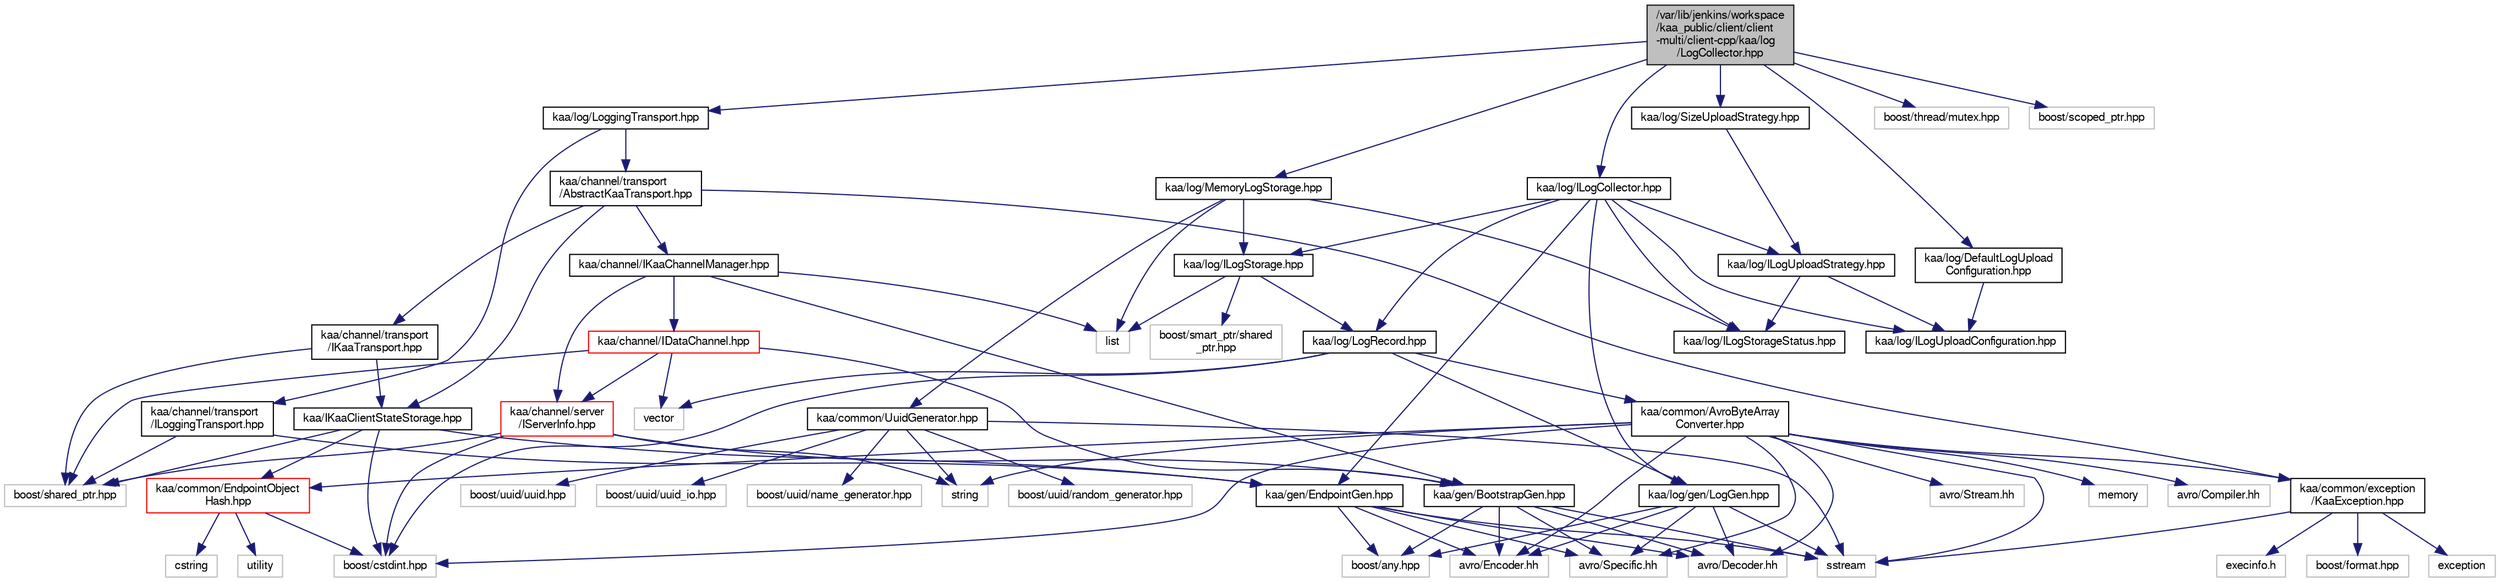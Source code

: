 digraph "/var/lib/jenkins/workspace/kaa_public/client/client-multi/client-cpp/kaa/log/LogCollector.hpp"
{
  bgcolor="transparent";
  edge [fontname="FreeSans",fontsize="10",labelfontname="FreeSans",labelfontsize="10"];
  node [fontname="FreeSans",fontsize="10",shape=record];
  Node1 [label="/var/lib/jenkins/workspace\l/kaa_public/client/client\l-multi/client-cpp/kaa/log\l/LogCollector.hpp",height=0.2,width=0.4,color="black", fillcolor="grey75", style="filled" fontcolor="black"];
  Node1 -> Node2 [color="midnightblue",fontsize="10",style="solid",fontname="FreeSans"];
  Node2 [label="kaa/log/ILogCollector.hpp",height=0.2,width=0.4,color="black",URL="$ILogCollector_8hpp.html"];
  Node2 -> Node3 [color="midnightblue",fontsize="10",style="solid",fontname="FreeSans"];
  Node3 [label="kaa/log/LogRecord.hpp",height=0.2,width=0.4,color="black",URL="$LogRecord_8hpp.html"];
  Node3 -> Node4 [color="midnightblue",fontsize="10",style="solid",fontname="FreeSans"];
  Node4 [label="vector",height=0.2,width=0.4,color="grey75"];
  Node3 -> Node5 [color="midnightblue",fontsize="10",style="solid",fontname="FreeSans"];
  Node5 [label="boost/cstdint.hpp",height=0.2,width=0.4,color="grey75"];
  Node3 -> Node6 [color="midnightblue",fontsize="10",style="solid",fontname="FreeSans"];
  Node6 [label="kaa/common/AvroByteArray\lConverter.hpp",height=0.2,width=0.4,color="black",URL="$AvroByteArrayConverter_8hpp.html"];
  Node6 -> Node7 [color="midnightblue",fontsize="10",style="solid",fontname="FreeSans"];
  Node7 [label="string",height=0.2,width=0.4,color="grey75"];
  Node6 -> Node8 [color="midnightblue",fontsize="10",style="solid",fontname="FreeSans"];
  Node8 [label="memory",height=0.2,width=0.4,color="grey75"];
  Node6 -> Node9 [color="midnightblue",fontsize="10",style="solid",fontname="FreeSans"];
  Node9 [label="sstream",height=0.2,width=0.4,color="grey75"];
  Node6 -> Node10 [color="midnightblue",fontsize="10",style="solid",fontname="FreeSans"];
  Node10 [label="avro/Compiler.hh",height=0.2,width=0.4,color="grey75"];
  Node6 -> Node11 [color="midnightblue",fontsize="10",style="solid",fontname="FreeSans"];
  Node11 [label="avro/Specific.hh",height=0.2,width=0.4,color="grey75"];
  Node6 -> Node12 [color="midnightblue",fontsize="10",style="solid",fontname="FreeSans"];
  Node12 [label="avro/Stream.hh",height=0.2,width=0.4,color="grey75"];
  Node6 -> Node13 [color="midnightblue",fontsize="10",style="solid",fontname="FreeSans"];
  Node13 [label="avro/Encoder.hh",height=0.2,width=0.4,color="grey75"];
  Node6 -> Node14 [color="midnightblue",fontsize="10",style="solid",fontname="FreeSans"];
  Node14 [label="avro/Decoder.hh",height=0.2,width=0.4,color="grey75"];
  Node6 -> Node5 [color="midnightblue",fontsize="10",style="solid",fontname="FreeSans"];
  Node6 -> Node15 [color="midnightblue",fontsize="10",style="solid",fontname="FreeSans"];
  Node15 [label="kaa/common/EndpointObject\lHash.hpp",height=0.2,width=0.4,color="red",URL="$EndpointObjectHash_8hpp.html"];
  Node15 -> Node16 [color="midnightblue",fontsize="10",style="solid",fontname="FreeSans"];
  Node16 [label="utility",height=0.2,width=0.4,color="grey75"];
  Node15 -> Node17 [color="midnightblue",fontsize="10",style="solid",fontname="FreeSans"];
  Node17 [label="cstring",height=0.2,width=0.4,color="grey75"];
  Node15 -> Node5 [color="midnightblue",fontsize="10",style="solid",fontname="FreeSans"];
  Node6 -> Node18 [color="midnightblue",fontsize="10",style="solid",fontname="FreeSans"];
  Node18 [label="kaa/common/exception\l/KaaException.hpp",height=0.2,width=0.4,color="black",URL="$KaaException_8hpp.html"];
  Node18 -> Node19 [color="midnightblue",fontsize="10",style="solid",fontname="FreeSans"];
  Node19 [label="boost/format.hpp",height=0.2,width=0.4,color="grey75"];
  Node18 -> Node20 [color="midnightblue",fontsize="10",style="solid",fontname="FreeSans"];
  Node20 [label="exception",height=0.2,width=0.4,color="grey75"];
  Node18 -> Node9 [color="midnightblue",fontsize="10",style="solid",fontname="FreeSans"];
  Node18 -> Node21 [color="midnightblue",fontsize="10",style="solid",fontname="FreeSans"];
  Node21 [label="execinfo.h",height=0.2,width=0.4,color="grey75"];
  Node3 -> Node22 [color="midnightblue",fontsize="10",style="solid",fontname="FreeSans"];
  Node22 [label="kaa/log/gen/LogGen.hpp",height=0.2,width=0.4,color="black",URL="$LogGen_8hpp.html"];
  Node22 -> Node9 [color="midnightblue",fontsize="10",style="solid",fontname="FreeSans"];
  Node22 -> Node23 [color="midnightblue",fontsize="10",style="solid",fontname="FreeSans"];
  Node23 [label="boost/any.hpp",height=0.2,width=0.4,color="grey75"];
  Node22 -> Node11 [color="midnightblue",fontsize="10",style="solid",fontname="FreeSans"];
  Node22 -> Node13 [color="midnightblue",fontsize="10",style="solid",fontname="FreeSans"];
  Node22 -> Node14 [color="midnightblue",fontsize="10",style="solid",fontname="FreeSans"];
  Node2 -> Node24 [color="midnightblue",fontsize="10",style="solid",fontname="FreeSans"];
  Node24 [label="kaa/log/ILogStorage.hpp",height=0.2,width=0.4,color="black",URL="$ILogStorage_8hpp.html"];
  Node24 -> Node3 [color="midnightblue",fontsize="10",style="solid",fontname="FreeSans"];
  Node24 -> Node25 [color="midnightblue",fontsize="10",style="solid",fontname="FreeSans"];
  Node25 [label="list",height=0.2,width=0.4,color="grey75"];
  Node24 -> Node26 [color="midnightblue",fontsize="10",style="solid",fontname="FreeSans"];
  Node26 [label="boost/smart_ptr/shared\l_ptr.hpp",height=0.2,width=0.4,color="grey75"];
  Node2 -> Node27 [color="midnightblue",fontsize="10",style="solid",fontname="FreeSans"];
  Node27 [label="kaa/log/ILogStorageStatus.hpp",height=0.2,width=0.4,color="black",URL="$ILogStorageStatus_8hpp.html"];
  Node2 -> Node28 [color="midnightblue",fontsize="10",style="solid",fontname="FreeSans"];
  Node28 [label="kaa/log/ILogUploadConfiguration.hpp",height=0.2,width=0.4,color="black",URL="$ILogUploadConfiguration_8hpp.html"];
  Node2 -> Node29 [color="midnightblue",fontsize="10",style="solid",fontname="FreeSans"];
  Node29 [label="kaa/log/ILogUploadStrategy.hpp",height=0.2,width=0.4,color="black",URL="$ILogUploadStrategy_8hpp.html"];
  Node29 -> Node28 [color="midnightblue",fontsize="10",style="solid",fontname="FreeSans"];
  Node29 -> Node27 [color="midnightblue",fontsize="10",style="solid",fontname="FreeSans"];
  Node2 -> Node30 [color="midnightblue",fontsize="10",style="solid",fontname="FreeSans"];
  Node30 [label="kaa/gen/EndpointGen.hpp",height=0.2,width=0.4,color="black",URL="$kaa_2gen_2EndpointGen_8hpp.html"];
  Node30 -> Node9 [color="midnightblue",fontsize="10",style="solid",fontname="FreeSans"];
  Node30 -> Node23 [color="midnightblue",fontsize="10",style="solid",fontname="FreeSans"];
  Node30 -> Node11 [color="midnightblue",fontsize="10",style="solid",fontname="FreeSans"];
  Node30 -> Node13 [color="midnightblue",fontsize="10",style="solid",fontname="FreeSans"];
  Node30 -> Node14 [color="midnightblue",fontsize="10",style="solid",fontname="FreeSans"];
  Node2 -> Node22 [color="midnightblue",fontsize="10",style="solid",fontname="FreeSans"];
  Node1 -> Node31 [color="midnightblue",fontsize="10",style="solid",fontname="FreeSans"];
  Node31 [label="boost/thread/mutex.hpp",height=0.2,width=0.4,color="grey75"];
  Node1 -> Node32 [color="midnightblue",fontsize="10",style="solid",fontname="FreeSans"];
  Node32 [label="boost/scoped_ptr.hpp",height=0.2,width=0.4,color="grey75"];
  Node1 -> Node33 [color="midnightblue",fontsize="10",style="solid",fontname="FreeSans"];
  Node33 [label="kaa/log/MemoryLogStorage.hpp",height=0.2,width=0.4,color="black",URL="$MemoryLogStorage_8hpp.html"];
  Node33 -> Node25 [color="midnightblue",fontsize="10",style="solid",fontname="FreeSans"];
  Node33 -> Node24 [color="midnightblue",fontsize="10",style="solid",fontname="FreeSans"];
  Node33 -> Node27 [color="midnightblue",fontsize="10",style="solid",fontname="FreeSans"];
  Node33 -> Node34 [color="midnightblue",fontsize="10",style="solid",fontname="FreeSans"];
  Node34 [label="kaa/common/UuidGenerator.hpp",height=0.2,width=0.4,color="black",URL="$UuidGenerator_8hpp.html"];
  Node34 -> Node7 [color="midnightblue",fontsize="10",style="solid",fontname="FreeSans"];
  Node34 -> Node9 [color="midnightblue",fontsize="10",style="solid",fontname="FreeSans"];
  Node34 -> Node35 [color="midnightblue",fontsize="10",style="solid",fontname="FreeSans"];
  Node35 [label="boost/uuid/uuid.hpp",height=0.2,width=0.4,color="grey75"];
  Node34 -> Node36 [color="midnightblue",fontsize="10",style="solid",fontname="FreeSans"];
  Node36 [label="boost/uuid/uuid_io.hpp",height=0.2,width=0.4,color="grey75"];
  Node34 -> Node37 [color="midnightblue",fontsize="10",style="solid",fontname="FreeSans"];
  Node37 [label="boost/uuid/name_generator.hpp",height=0.2,width=0.4,color="grey75"];
  Node34 -> Node38 [color="midnightblue",fontsize="10",style="solid",fontname="FreeSans"];
  Node38 [label="boost/uuid/random_generator.hpp",height=0.2,width=0.4,color="grey75"];
  Node1 -> Node39 [color="midnightblue",fontsize="10",style="solid",fontname="FreeSans"];
  Node39 [label="kaa/log/SizeUploadStrategy.hpp",height=0.2,width=0.4,color="black",URL="$SizeUploadStrategy_8hpp.html"];
  Node39 -> Node29 [color="midnightblue",fontsize="10",style="solid",fontname="FreeSans"];
  Node1 -> Node40 [color="midnightblue",fontsize="10",style="solid",fontname="FreeSans"];
  Node40 [label="kaa/log/DefaultLogUpload\lConfiguration.hpp",height=0.2,width=0.4,color="black",URL="$DefaultLogUploadConfiguration_8hpp.html"];
  Node40 -> Node28 [color="midnightblue",fontsize="10",style="solid",fontname="FreeSans"];
  Node1 -> Node41 [color="midnightblue",fontsize="10",style="solid",fontname="FreeSans"];
  Node41 [label="kaa/log/LoggingTransport.hpp",height=0.2,width=0.4,color="black",URL="$LoggingTransport_8hpp.html"];
  Node41 -> Node42 [color="midnightblue",fontsize="10",style="solid",fontname="FreeSans"];
  Node42 [label="kaa/channel/transport\l/AbstractKaaTransport.hpp",height=0.2,width=0.4,color="black",URL="$AbstractKaaTransport_8hpp.html"];
  Node42 -> Node43 [color="midnightblue",fontsize="10",style="solid",fontname="FreeSans"];
  Node43 [label="kaa/channel/transport\l/IKaaTransport.hpp",height=0.2,width=0.4,color="black",URL="$IKaaTransport_8hpp.html"];
  Node43 -> Node44 [color="midnightblue",fontsize="10",style="solid",fontname="FreeSans"];
  Node44 [label="kaa/IKaaClientStateStorage.hpp",height=0.2,width=0.4,color="black",URL="$IKaaClientStateStorage_8hpp.html"];
  Node44 -> Node5 [color="midnightblue",fontsize="10",style="solid",fontname="FreeSans"];
  Node44 -> Node45 [color="midnightblue",fontsize="10",style="solid",fontname="FreeSans"];
  Node45 [label="boost/shared_ptr.hpp",height=0.2,width=0.4,color="grey75"];
  Node44 -> Node30 [color="midnightblue",fontsize="10",style="solid",fontname="FreeSans"];
  Node44 -> Node15 [color="midnightblue",fontsize="10",style="solid",fontname="FreeSans"];
  Node43 -> Node45 [color="midnightblue",fontsize="10",style="solid",fontname="FreeSans"];
  Node42 -> Node46 [color="midnightblue",fontsize="10",style="solid",fontname="FreeSans"];
  Node46 [label="kaa/channel/IKaaChannelManager.hpp",height=0.2,width=0.4,color="black",URL="$IKaaChannelManager_8hpp.html"];
  Node46 -> Node25 [color="midnightblue",fontsize="10",style="solid",fontname="FreeSans"];
  Node46 -> Node47 [color="midnightblue",fontsize="10",style="solid",fontname="FreeSans"];
  Node47 [label="kaa/gen/BootstrapGen.hpp",height=0.2,width=0.4,color="black",URL="$BootstrapGen_8hpp.html"];
  Node47 -> Node9 [color="midnightblue",fontsize="10",style="solid",fontname="FreeSans"];
  Node47 -> Node23 [color="midnightblue",fontsize="10",style="solid",fontname="FreeSans"];
  Node47 -> Node11 [color="midnightblue",fontsize="10",style="solid",fontname="FreeSans"];
  Node47 -> Node13 [color="midnightblue",fontsize="10",style="solid",fontname="FreeSans"];
  Node47 -> Node14 [color="midnightblue",fontsize="10",style="solid",fontname="FreeSans"];
  Node46 -> Node48 [color="midnightblue",fontsize="10",style="solid",fontname="FreeSans"];
  Node48 [label="kaa/channel/IDataChannel.hpp",height=0.2,width=0.4,color="red",URL="$IDataChannel_8hpp.html"];
  Node48 -> Node45 [color="midnightblue",fontsize="10",style="solid",fontname="FreeSans"];
  Node48 -> Node4 [color="midnightblue",fontsize="10",style="solid",fontname="FreeSans"];
  Node48 -> Node47 [color="midnightblue",fontsize="10",style="solid",fontname="FreeSans"];
  Node48 -> Node49 [color="midnightblue",fontsize="10",style="solid",fontname="FreeSans"];
  Node49 [label="kaa/channel/server\l/IServerInfo.hpp",height=0.2,width=0.4,color="red",URL="$IServerInfo_8hpp.html"];
  Node49 -> Node7 [color="midnightblue",fontsize="10",style="solid",fontname="FreeSans"];
  Node49 -> Node5 [color="midnightblue",fontsize="10",style="solid",fontname="FreeSans"];
  Node49 -> Node45 [color="midnightblue",fontsize="10",style="solid",fontname="FreeSans"];
  Node49 -> Node47 [color="midnightblue",fontsize="10",style="solid",fontname="FreeSans"];
  Node46 -> Node49 [color="midnightblue",fontsize="10",style="solid",fontname="FreeSans"];
  Node42 -> Node18 [color="midnightblue",fontsize="10",style="solid",fontname="FreeSans"];
  Node42 -> Node44 [color="midnightblue",fontsize="10",style="solid",fontname="FreeSans"];
  Node41 -> Node50 [color="midnightblue",fontsize="10",style="solid",fontname="FreeSans"];
  Node50 [label="kaa/channel/transport\l/ILoggingTransport.hpp",height=0.2,width=0.4,color="black",URL="$ILoggingTransport_8hpp.html"];
  Node50 -> Node30 [color="midnightblue",fontsize="10",style="solid",fontname="FreeSans"];
  Node50 -> Node45 [color="midnightblue",fontsize="10",style="solid",fontname="FreeSans"];
}
